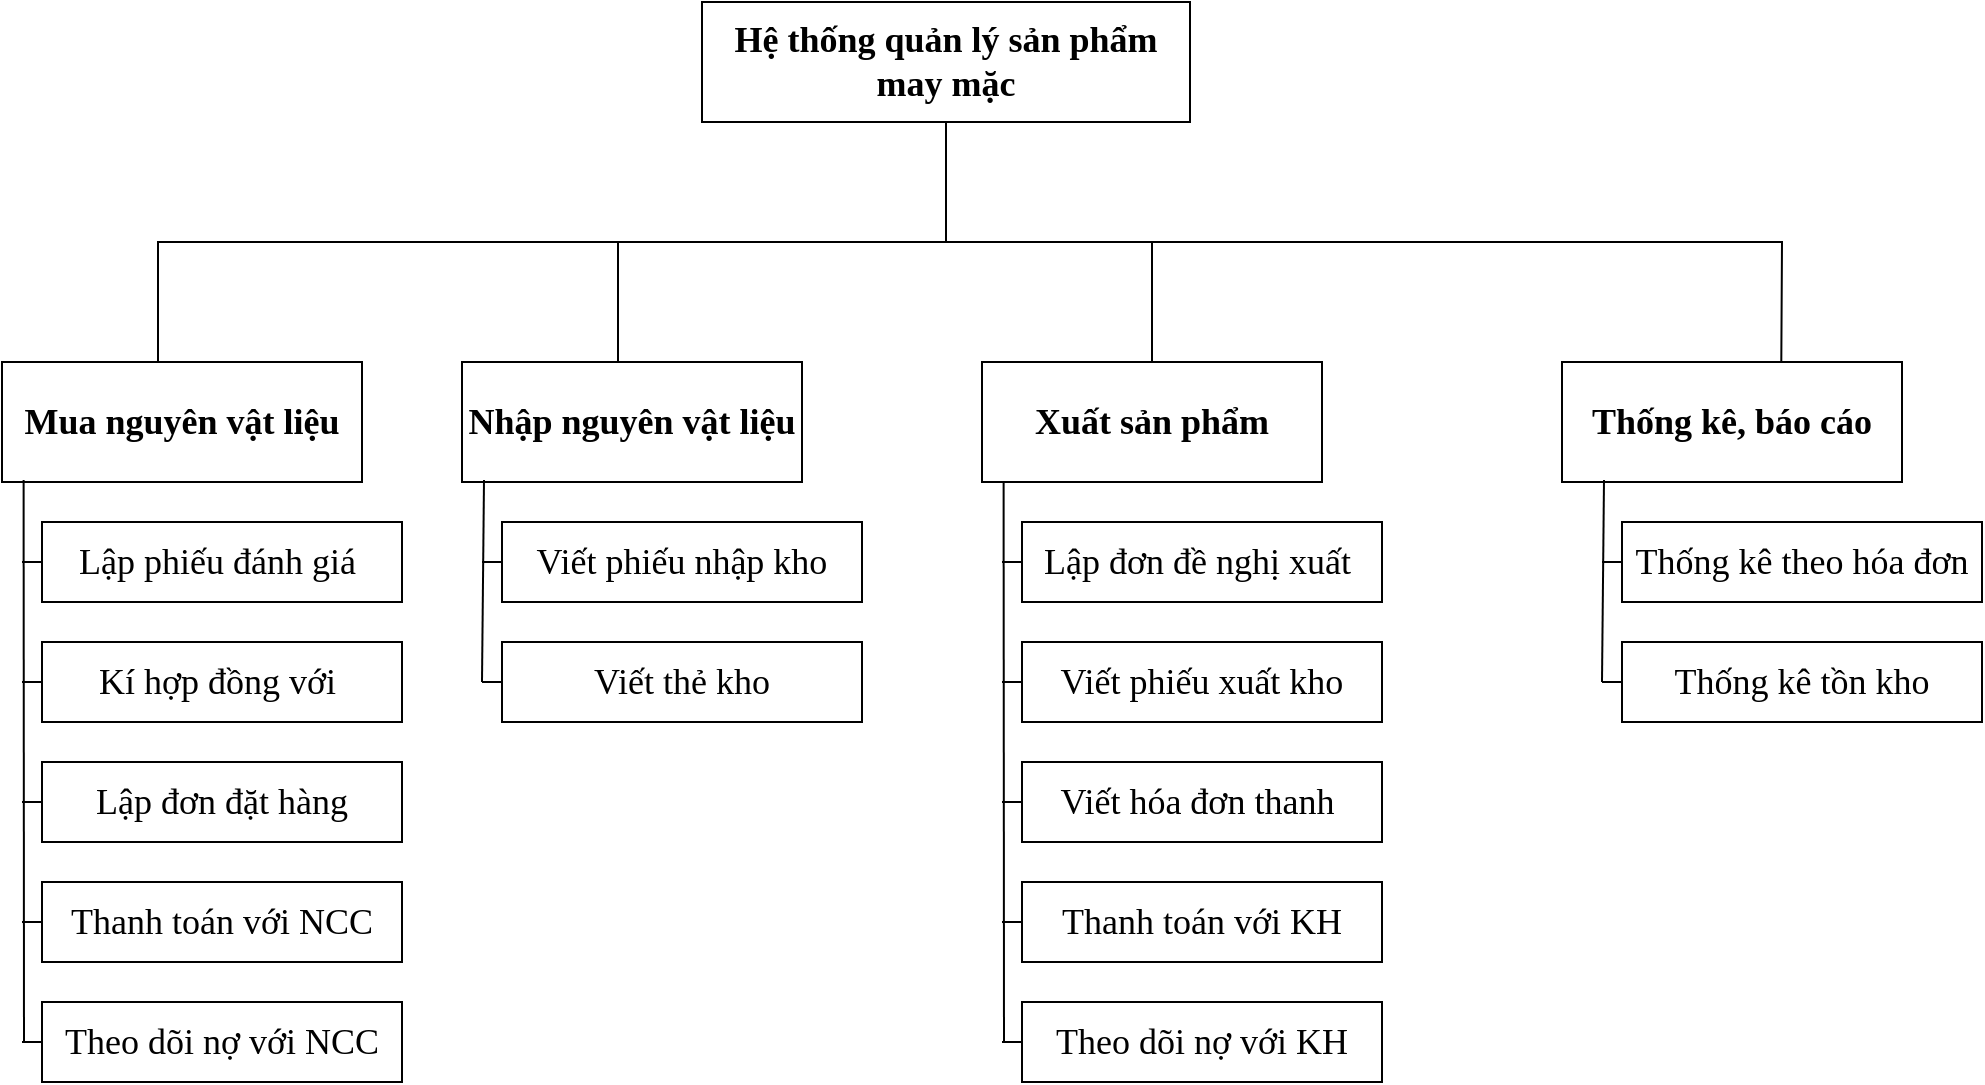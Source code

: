 <mxfile version="16.1.2" type="device"><diagram id="ZlSYeJQEZg6pWM7UWHJy" name="Page-1"><mxGraphModel dx="994" dy="1669" grid="1" gridSize="10" guides="1" tooltips="1" connect="1" arrows="1" fold="1" page="1" pageScale="1" pageWidth="827" pageHeight="1169" math="0" shadow="0"><root><mxCell id="0"/><mxCell id="1" parent="0"/><mxCell id="jo-AEqIJXR0y_6QAYtYb-1" value="&lt;b&gt;Hệ thống quản lý sản phẩm may mặc&lt;/b&gt;" style="rounded=0;whiteSpace=wrap;html=1;fontFamily=Times New Roman;fontSize=18;" parent="1" vertex="1"><mxGeometry x="370" y="-40" width="244" height="60" as="geometry"/></mxCell><mxCell id="jo-AEqIJXR0y_6QAYtYb-2" value="&lt;b&gt;Mua nguyên vật liệu&lt;/b&gt;" style="rounded=0;whiteSpace=wrap;html=1;fontFamily=Times New Roman;fontSize=18;" parent="1" vertex="1"><mxGeometry x="20" y="140" width="180" height="60" as="geometry"/></mxCell><mxCell id="jo-AEqIJXR0y_6QAYtYb-3" value="&lt;b&gt;Nhập nguyên vật liệu&lt;/b&gt;" style="rounded=0;whiteSpace=wrap;html=1;fontFamily=Times New Roman;fontSize=18;" parent="1" vertex="1"><mxGeometry x="250" y="140" width="170" height="60" as="geometry"/></mxCell><mxCell id="jo-AEqIJXR0y_6QAYtYb-5" value="&lt;b&gt;Xuất sản phẩm&lt;/b&gt;" style="rounded=0;whiteSpace=wrap;html=1;fontFamily=Times New Roman;fontSize=18;" parent="1" vertex="1"><mxGeometry x="510" y="140" width="170" height="60" as="geometry"/></mxCell><mxCell id="jo-AEqIJXR0y_6QAYtYb-7" value="" style="endArrow=none;html=1;rounded=0;fontFamily=Times New Roman;fontSize=18;entryX=0.5;entryY=1;entryDx=0;entryDy=0;" parent="1" target="jo-AEqIJXR0y_6QAYtYb-1" edge="1"><mxGeometry width="50" height="50" relative="1" as="geometry"><mxPoint x="98" y="140" as="sourcePoint"/><mxPoint x="470" y="240" as="targetPoint"/><Array as="points"><mxPoint x="98" y="80"/><mxPoint x="492" y="80"/></Array></mxGeometry></mxCell><mxCell id="jo-AEqIJXR0y_6QAYtYb-8" value="" style="endArrow=none;html=1;rounded=0;fontFamily=Times New Roman;fontSize=18;" parent="1" edge="1"><mxGeometry width="50" height="50" relative="1" as="geometry"><mxPoint x="328" y="140" as="sourcePoint"/><mxPoint x="640" y="80" as="targetPoint"/><Array as="points"><mxPoint x="328" y="80"/></Array></mxGeometry></mxCell><mxCell id="jo-AEqIJXR0y_6QAYtYb-10" value="" style="endArrow=none;html=1;rounded=0;fontFamily=Times New Roman;fontSize=18;exitX=0.5;exitY=0;exitDx=0;exitDy=0;" parent="1" source="jo-AEqIJXR0y_6QAYtYb-5" edge="1"><mxGeometry width="50" height="50" relative="1" as="geometry"><mxPoint x="240" y="190" as="sourcePoint"/><mxPoint x="460" y="80" as="targetPoint"/><Array as="points"><mxPoint x="595" y="80"/></Array></mxGeometry></mxCell><mxCell id="jo-AEqIJXR0y_6QAYtYb-11" value="" style="endArrow=none;html=1;rounded=0;fontFamily=Times New Roman;fontSize=18;exitX=0.645;exitY=0.01;exitDx=0;exitDy=0;exitPerimeter=0;" parent="1" source="jo-AEqIJXR0y_6QAYtYb-81" edge="1"><mxGeometry width="50" height="50" relative="1" as="geometry"><mxPoint x="420" y="190" as="sourcePoint"/><mxPoint x="640" y="80" as="targetPoint"/><Array as="points"><mxPoint x="910" y="80"/></Array></mxGeometry></mxCell><mxCell id="jo-AEqIJXR0y_6QAYtYb-13" value="Lập phiếu đánh giá&amp;nbsp;" style="rounded=0;whiteSpace=wrap;html=1;fontFamily=Times New Roman;fontSize=18;" parent="1" vertex="1"><mxGeometry x="40" y="220" width="180" height="40" as="geometry"/></mxCell><mxCell id="jo-AEqIJXR0y_6QAYtYb-15" value="Kí hợp đồng với&amp;nbsp;" style="rounded=0;whiteSpace=wrap;html=1;fontFamily=Times New Roman;fontSize=18;" parent="1" vertex="1"><mxGeometry x="40" y="280" width="180" height="40" as="geometry"/></mxCell><mxCell id="jo-AEqIJXR0y_6QAYtYb-16" value="Lập đơn đặt hàng" style="rounded=0;whiteSpace=wrap;html=1;fontFamily=Times New Roman;fontSize=18;" parent="1" vertex="1"><mxGeometry x="40" y="340" width="180" height="40" as="geometry"/></mxCell><mxCell id="jo-AEqIJXR0y_6QAYtYb-17" value="Thanh toán với NCC" style="rounded=0;whiteSpace=wrap;html=1;fontFamily=Times New Roman;fontSize=18;" parent="1" vertex="1"><mxGeometry x="40" y="400" width="180" height="40" as="geometry"/></mxCell><mxCell id="jo-AEqIJXR0y_6QAYtYb-18" value="" style="endArrow=none;html=1;rounded=0;fontFamily=Times New Roman;fontSize=18;entryX=0.06;entryY=0.983;entryDx=0;entryDy=0;entryPerimeter=0;" parent="1" target="jo-AEqIJXR0y_6QAYtYb-2" edge="1"><mxGeometry width="50" height="50" relative="1" as="geometry"><mxPoint x="31" y="480" as="sourcePoint"/><mxPoint x="370" y="320" as="targetPoint"/></mxGeometry></mxCell><mxCell id="jo-AEqIJXR0y_6QAYtYb-19" value="" style="endArrow=none;html=1;rounded=0;fontFamily=Times New Roman;fontSize=18;" parent="1" edge="1"><mxGeometry width="50" height="50" relative="1" as="geometry"><mxPoint x="30" y="420" as="sourcePoint"/><mxPoint x="40" y="420" as="targetPoint"/></mxGeometry></mxCell><mxCell id="jo-AEqIJXR0y_6QAYtYb-20" value="" style="endArrow=none;html=1;rounded=0;fontFamily=Times New Roman;fontSize=18;" parent="1" edge="1"><mxGeometry width="50" height="50" relative="1" as="geometry"><mxPoint x="30" y="240" as="sourcePoint"/><mxPoint x="40" y="240" as="targetPoint"/></mxGeometry></mxCell><mxCell id="jo-AEqIJXR0y_6QAYtYb-21" value="" style="endArrow=none;html=1;rounded=0;fontFamily=Times New Roman;fontSize=18;" parent="1" edge="1"><mxGeometry width="50" height="50" relative="1" as="geometry"><mxPoint x="30" y="300" as="sourcePoint"/><mxPoint x="40" y="300" as="targetPoint"/></mxGeometry></mxCell><mxCell id="jo-AEqIJXR0y_6QAYtYb-22" value="" style="endArrow=none;html=1;rounded=0;fontFamily=Times New Roman;fontSize=18;" parent="1" edge="1"><mxGeometry width="50" height="50" relative="1" as="geometry"><mxPoint x="30" y="360" as="sourcePoint"/><mxPoint x="40" y="360" as="targetPoint"/></mxGeometry></mxCell><mxCell id="jo-AEqIJXR0y_6QAYtYb-24" value="Viết phiếu nhập kho" style="rounded=0;whiteSpace=wrap;html=1;fontFamily=Times New Roman;fontSize=18;" parent="1" vertex="1"><mxGeometry x="270" y="220" width="180" height="40" as="geometry"/></mxCell><mxCell id="jo-AEqIJXR0y_6QAYtYb-25" value="Viết thẻ kho" style="rounded=0;whiteSpace=wrap;html=1;fontFamily=Times New Roman;fontSize=18;" parent="1" vertex="1"><mxGeometry x="270" y="280" width="180" height="40" as="geometry"/></mxCell><mxCell id="jo-AEqIJXR0y_6QAYtYb-28" value="" style="endArrow=none;html=1;rounded=0;fontFamily=Times New Roman;fontSize=18;" parent="1" edge="1"><mxGeometry width="50" height="50" relative="1" as="geometry"><mxPoint x="260" y="300" as="sourcePoint"/><mxPoint x="261" y="199" as="targetPoint"/></mxGeometry></mxCell><mxCell id="jo-AEqIJXR0y_6QAYtYb-30" value="" style="endArrow=none;html=1;rounded=0;fontFamily=Times New Roman;fontSize=18;" parent="1" edge="1"><mxGeometry width="50" height="50" relative="1" as="geometry"><mxPoint x="260" y="240" as="sourcePoint"/><mxPoint x="270" y="240" as="targetPoint"/></mxGeometry></mxCell><mxCell id="jo-AEqIJXR0y_6QAYtYb-31" value="" style="endArrow=none;html=1;rounded=0;fontFamily=Times New Roman;fontSize=18;" parent="1" edge="1"><mxGeometry width="50" height="50" relative="1" as="geometry"><mxPoint x="260" y="300" as="sourcePoint"/><mxPoint x="270" y="300" as="targetPoint"/></mxGeometry></mxCell><mxCell id="jo-AEqIJXR0y_6QAYtYb-52" value="Lập đơn đề nghị xuất&amp;nbsp;" style="rounded=0;whiteSpace=wrap;html=1;fontFamily=Times New Roman;fontSize=18;" parent="1" vertex="1"><mxGeometry x="530" y="220" width="180" height="40" as="geometry"/></mxCell><mxCell id="jo-AEqIJXR0y_6QAYtYb-53" value="Viết phiếu xuất kho" style="rounded=0;whiteSpace=wrap;html=1;fontFamily=Times New Roman;fontSize=18;" parent="1" vertex="1"><mxGeometry x="530" y="280" width="180" height="40" as="geometry"/></mxCell><mxCell id="jo-AEqIJXR0y_6QAYtYb-54" value="Viết hóa đơn thanh&amp;nbsp;" style="rounded=0;whiteSpace=wrap;html=1;fontFamily=Times New Roman;fontSize=18;" parent="1" vertex="1"><mxGeometry x="530" y="340" width="180" height="40" as="geometry"/></mxCell><mxCell id="jo-AEqIJXR0y_6QAYtYb-55" value="Thanh toán với KH" style="rounded=0;whiteSpace=wrap;html=1;fontFamily=Times New Roman;fontSize=18;" parent="1" vertex="1"><mxGeometry x="530" y="400" width="180" height="40" as="geometry"/></mxCell><mxCell id="jo-AEqIJXR0y_6QAYtYb-56" value="" style="endArrow=none;html=1;rounded=0;fontFamily=Times New Roman;fontSize=18;entryX=0.06;entryY=0.983;entryDx=0;entryDy=0;entryPerimeter=0;" parent="1" edge="1"><mxGeometry width="50" height="50" relative="1" as="geometry"><mxPoint x="521" y="480" as="sourcePoint"/><mxPoint x="520.8" y="200.0" as="targetPoint"/></mxGeometry></mxCell><mxCell id="jo-AEqIJXR0y_6QAYtYb-57" value="" style="endArrow=none;html=1;rounded=0;fontFamily=Times New Roman;fontSize=18;" parent="1" edge="1"><mxGeometry width="50" height="50" relative="1" as="geometry"><mxPoint x="520" y="420" as="sourcePoint"/><mxPoint x="530" y="420" as="targetPoint"/></mxGeometry></mxCell><mxCell id="jo-AEqIJXR0y_6QAYtYb-58" value="" style="endArrow=none;html=1;rounded=0;fontFamily=Times New Roman;fontSize=18;" parent="1" edge="1"><mxGeometry width="50" height="50" relative="1" as="geometry"><mxPoint x="520" y="240" as="sourcePoint"/><mxPoint x="530" y="240" as="targetPoint"/></mxGeometry></mxCell><mxCell id="jo-AEqIJXR0y_6QAYtYb-59" value="" style="endArrow=none;html=1;rounded=0;fontFamily=Times New Roman;fontSize=18;" parent="1" edge="1"><mxGeometry width="50" height="50" relative="1" as="geometry"><mxPoint x="520" y="300" as="sourcePoint"/><mxPoint x="530" y="300" as="targetPoint"/></mxGeometry></mxCell><mxCell id="jo-AEqIJXR0y_6QAYtYb-60" value="" style="endArrow=none;html=1;rounded=0;fontFamily=Times New Roman;fontSize=18;" parent="1" edge="1"><mxGeometry width="50" height="50" relative="1" as="geometry"><mxPoint x="520" y="360" as="sourcePoint"/><mxPoint x="530" y="360" as="targetPoint"/></mxGeometry></mxCell><mxCell id="jo-AEqIJXR0y_6QAYtYb-70" value="Theo dõi nợ với KH" style="rounded=0;whiteSpace=wrap;html=1;fontFamily=Times New Roman;fontSize=18;" parent="1" vertex="1"><mxGeometry x="530" y="460" width="180" height="40" as="geometry"/></mxCell><mxCell id="jo-AEqIJXR0y_6QAYtYb-71" value="" style="endArrow=none;html=1;rounded=0;fontFamily=Times New Roman;fontSize=18;" parent="1" edge="1"><mxGeometry width="50" height="50" relative="1" as="geometry"><mxPoint x="520" y="480" as="sourcePoint"/><mxPoint x="530" y="480" as="targetPoint"/></mxGeometry></mxCell><mxCell id="jo-AEqIJXR0y_6QAYtYb-81" value="&lt;b&gt;Thống kê, báo cáo&lt;/b&gt;" style="rounded=0;whiteSpace=wrap;html=1;fontFamily=Times New Roman;fontSize=18;" parent="1" vertex="1"><mxGeometry x="800" y="140" width="170" height="60" as="geometry"/></mxCell><mxCell id="jo-AEqIJXR0y_6QAYtYb-82" value="Theo dõi nợ với NCC" style="rounded=0;whiteSpace=wrap;html=1;fontFamily=Times New Roman;fontSize=18;" parent="1" vertex="1"><mxGeometry x="40" y="460" width="180" height="40" as="geometry"/></mxCell><mxCell id="jo-AEqIJXR0y_6QAYtYb-83" value="" style="endArrow=none;html=1;rounded=0;fontFamily=Times New Roman;fontSize=18;" parent="1" edge="1"><mxGeometry width="50" height="50" relative="1" as="geometry"><mxPoint x="30" y="480" as="sourcePoint"/><mxPoint x="40" y="480" as="targetPoint"/></mxGeometry></mxCell><mxCell id="SLZeT7FmOUtgFPYGQzwe-1" value="Thống kê theo hóa đơn" style="rounded=0;whiteSpace=wrap;html=1;fontFamily=Times New Roman;fontSize=18;" vertex="1" parent="1"><mxGeometry x="830" y="220" width="180" height="40" as="geometry"/></mxCell><mxCell id="SLZeT7FmOUtgFPYGQzwe-2" value="Thống kê tồn kho" style="rounded=0;whiteSpace=wrap;html=1;fontFamily=Times New Roman;fontSize=18;" vertex="1" parent="1"><mxGeometry x="830" y="280" width="180" height="40" as="geometry"/></mxCell><mxCell id="SLZeT7FmOUtgFPYGQzwe-3" value="" style="endArrow=none;html=1;rounded=0;fontFamily=Times New Roman;fontSize=18;" edge="1" parent="1"><mxGeometry width="50" height="50" relative="1" as="geometry"><mxPoint x="820" y="300" as="sourcePoint"/><mxPoint x="821" y="199" as="targetPoint"/></mxGeometry></mxCell><mxCell id="SLZeT7FmOUtgFPYGQzwe-4" value="" style="endArrow=none;html=1;rounded=0;fontFamily=Times New Roman;fontSize=18;" edge="1" parent="1"><mxGeometry width="50" height="50" relative="1" as="geometry"><mxPoint x="820" y="240" as="sourcePoint"/><mxPoint x="830" y="240" as="targetPoint"/></mxGeometry></mxCell><mxCell id="SLZeT7FmOUtgFPYGQzwe-5" value="" style="endArrow=none;html=1;rounded=0;fontFamily=Times New Roman;fontSize=18;" edge="1" parent="1"><mxGeometry width="50" height="50" relative="1" as="geometry"><mxPoint x="820" y="300" as="sourcePoint"/><mxPoint x="830" y="300" as="targetPoint"/></mxGeometry></mxCell></root></mxGraphModel></diagram></mxfile>